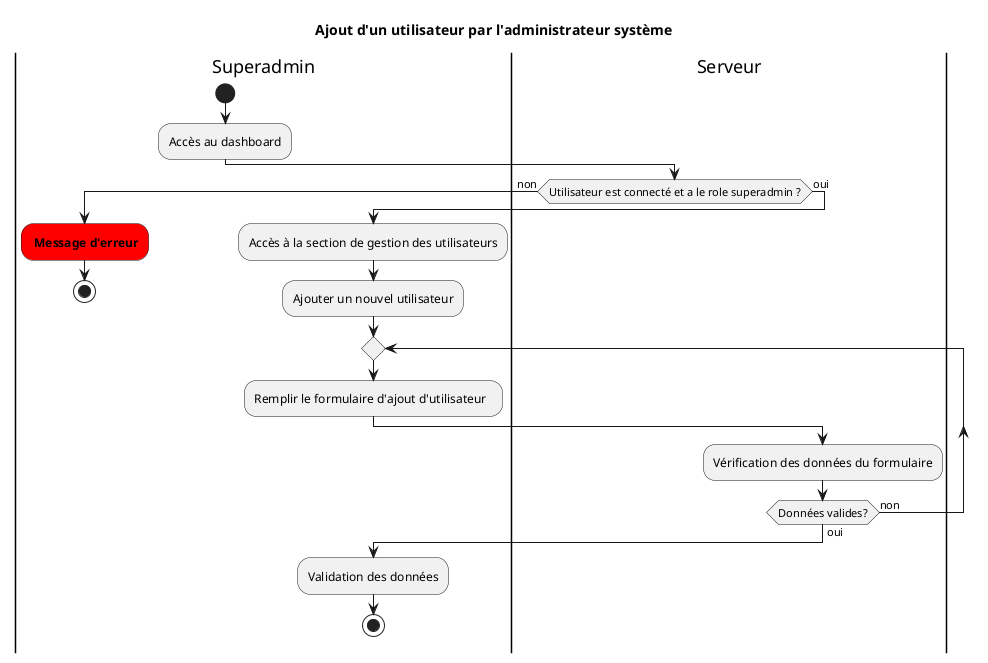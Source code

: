 @startuml SuperadminAddUser
title Ajout d'un utilisateur par l'administrateur système
|Superadmin|
start
:Accès au dashboard;
|Serveur|
if (Utilisateur est connecté et a le role superadmin ?) then (non)
  |Superadmin|
  #red: **Message d'erreur**;
  stop
else (oui)
  |Superadmin|
  :Accès à la section de gestion des utilisateurs;
  :Ajouter un nouvel utilisateur;
  repeat
  :Remplir le formulaire d'ajout d'utilisateur  ;
  |Serveur|
  :Vérification des données du formulaire;
  repeat while (Données valides?) is (non) not (oui)
    |Superadmin|
    :Validation des données;
    stop
  endif
@enduml